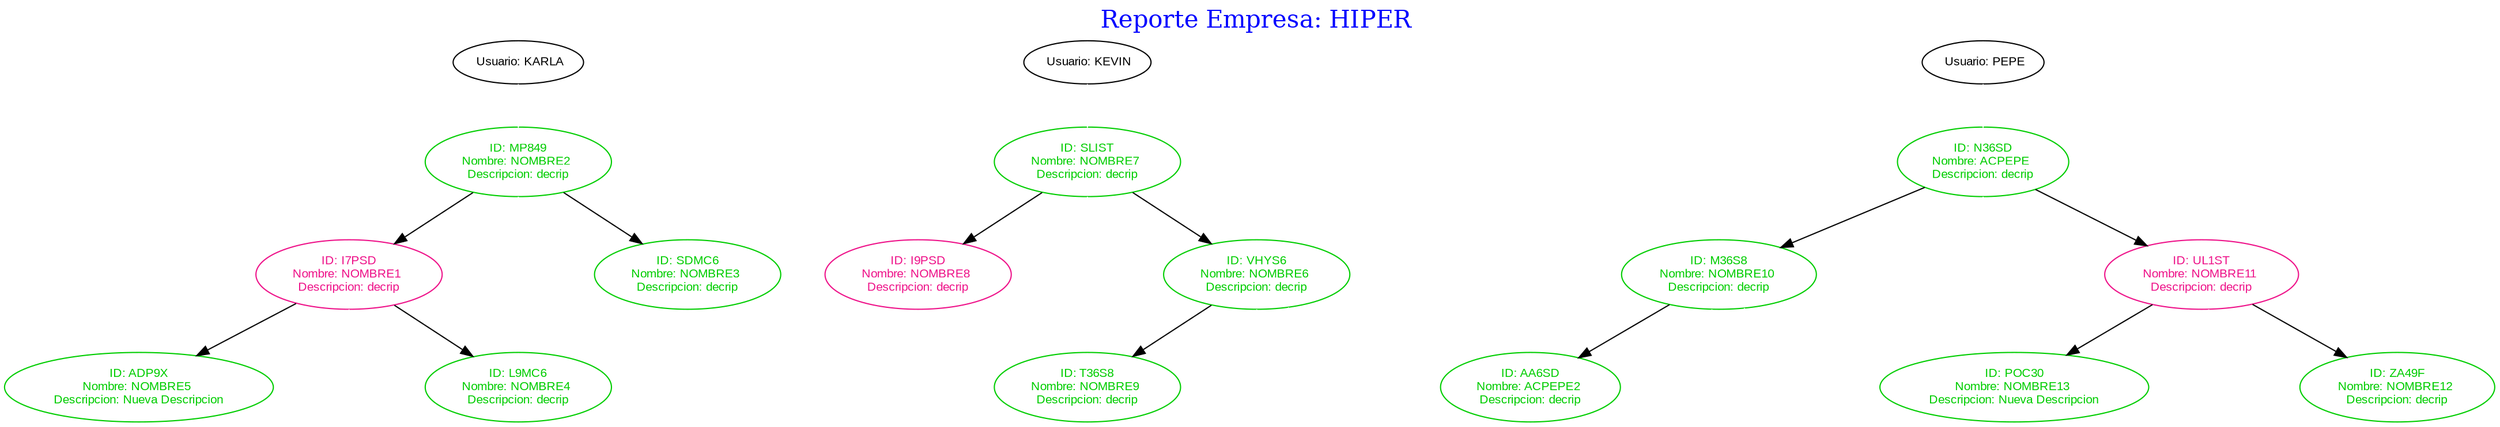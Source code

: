 digraph G {
rankdir = Lista;
node [shape = ellipse fontname="Arial" fontsize="10"]
graph [nodesep = 0.5]
label = < <font color='blue'> <font point-size='20'> Reporte Empresa: HIPER </font></font>>;
labelloc = "t";
NKARLA -> NMP849[color=white]; 
 NI7PSD -> NADP9X;
 NI7PSD -> MI7PSD[color=white]; 
 NI7PSD -> NL9MC6;
 NMP849 -> NI7PSD;
 NMP849 -> MMP849[color=white]; 
 NMP849 -> NSDMC6;

NKARLA[label=" Usuario: KARLA"]; 
 NADP9X [label=" ID: ADP9X 
Nombre: NOMBRE5 
Descripcion: Nueva Descripcion", color=green3, fontcolor=green3]; 
 NI7PSD [label=" ID: I7PSD 
Nombre: NOMBRE1 
Descripcion: decrip", color=deeppink2, fontcolor=deeppink2]; 
 MI7PSD [label=" Invis", color=white, bgcolor=white, fontcolor=white]; 
 NL9MC6 [label=" ID: L9MC6 
Nombre: NOMBRE4 
Descripcion: decrip", color=green3, fontcolor=green3]; 
 NMP849 [label=" ID: MP849 
Nombre: NOMBRE2 
Descripcion: decrip", color=green3, fontcolor=green3]; 
 MMP849 [label=" Invis", color=white, bgcolor=white, fontcolor=white]; 
 NSDMC6 [label=" ID: SDMC6 
Nombre: NOMBRE3 
Descripcion: decrip", color=green3, fontcolor=green3]; 

NKEVIN -> NSLIST[color=white]; 
 NSLIST -> NI9PSD;
 NSLIST -> MSLIST[color=white]; 
 NSLIST -> NVHYS6;
 NVHYS6 -> NT36S8;
 NVHYS6 -> MVHYS6[color=white]; 
 NVHYS6 -> DVHYS6[color=white]; 

NKEVIN[label=" Usuario: KEVIN"]; 
 NI9PSD [label=" ID: I9PSD 
Nombre: NOMBRE8 
Descripcion: decrip", color=deeppink2, fontcolor=deeppink2]; 
 NSLIST [label=" ID: SLIST 
Nombre: NOMBRE7 
Descripcion: decrip", color=green3, fontcolor=green3]; 
 MSLIST [label=" Invis", color=white, bgcolor=white, fontcolor=white]; 
 NT36S8 [label=" ID: T36S8 
Nombre: NOMBRE9 
Descripcion: decrip", color=green3, fontcolor=green3]; 
 NVHYS6 [label=" ID: VHYS6 
Nombre: NOMBRE6 
Descripcion: decrip", color=green3, fontcolor=green3]; 
 MVHYS6 [label=" Invis", color=white, bgcolor=white, fontcolor=white]; 
 DVHYS6 [label=" Invis", color=white, bgcolor=white, fontcolor=white]; 

NPEPE -> NN36SD[color=white]; 
 NM36S8 -> NAA6SD;
 NM36S8 -> MM36S8[color=white]; 
 NM36S8 -> DM36S8[color=white]; 
 NN36SD -> NM36S8;
 NN36SD -> MN36SD[color=white]; 
 NN36SD -> NUL1ST;
 NUL1ST -> NPOC30;
 NUL1ST -> MUL1ST[color=white]; 
 NUL1ST -> NZA49F;

NPEPE[label=" Usuario: PEPE"]; 
 NAA6SD [label=" ID: AA6SD 
Nombre: ACPEPE2 
Descripcion: decrip", color=green3, fontcolor=green3]; 
 NM36S8 [label=" ID: M36S8 
Nombre: NOMBRE10 
Descripcion: decrip", color=green3, fontcolor=green3]; 
 MM36S8 [label=" Invis", color=white, bgcolor=white, fontcolor=white]; 
 DM36S8 [label=" Invis", color=white, bgcolor=white, fontcolor=white]; 
 NN36SD [label=" ID: N36SD 
Nombre: ACPEPE 
Descripcion: decrip", color=green3, fontcolor=green3]; 
 MN36SD [label=" Invis", color=white, bgcolor=white, fontcolor=white]; 
 NPOC30 [label=" ID: POC30 
Nombre: NOMBRE13 
Descripcion: Nueva Descripcion", color=green3, fontcolor=green3]; 
 NUL1ST [label=" ID: UL1ST 
Nombre: NOMBRE11 
Descripcion: decrip", color=deeppink2, fontcolor=deeppink2]; 
 MUL1ST [label=" Invis", color=white, bgcolor=white, fontcolor=white]; 
 NZA49F [label=" ID: ZA49F 
Nombre: NOMBRE12 
Descripcion: decrip", color=green3, fontcolor=green3]; 

}
